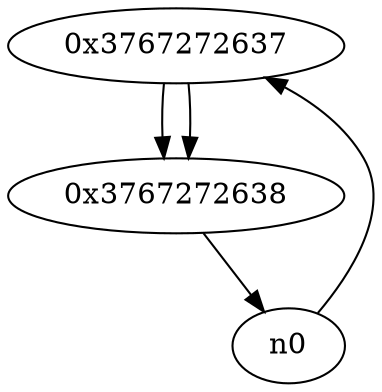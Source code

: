 digraph G{
/* nodes */
  n1 [label="0x3767272637"]
  n2 [label="0x3767272638"]
/* edges */
n1 -> n2;
n0 -> n1;
n2 -> n0;
n1 -> n2;
}
